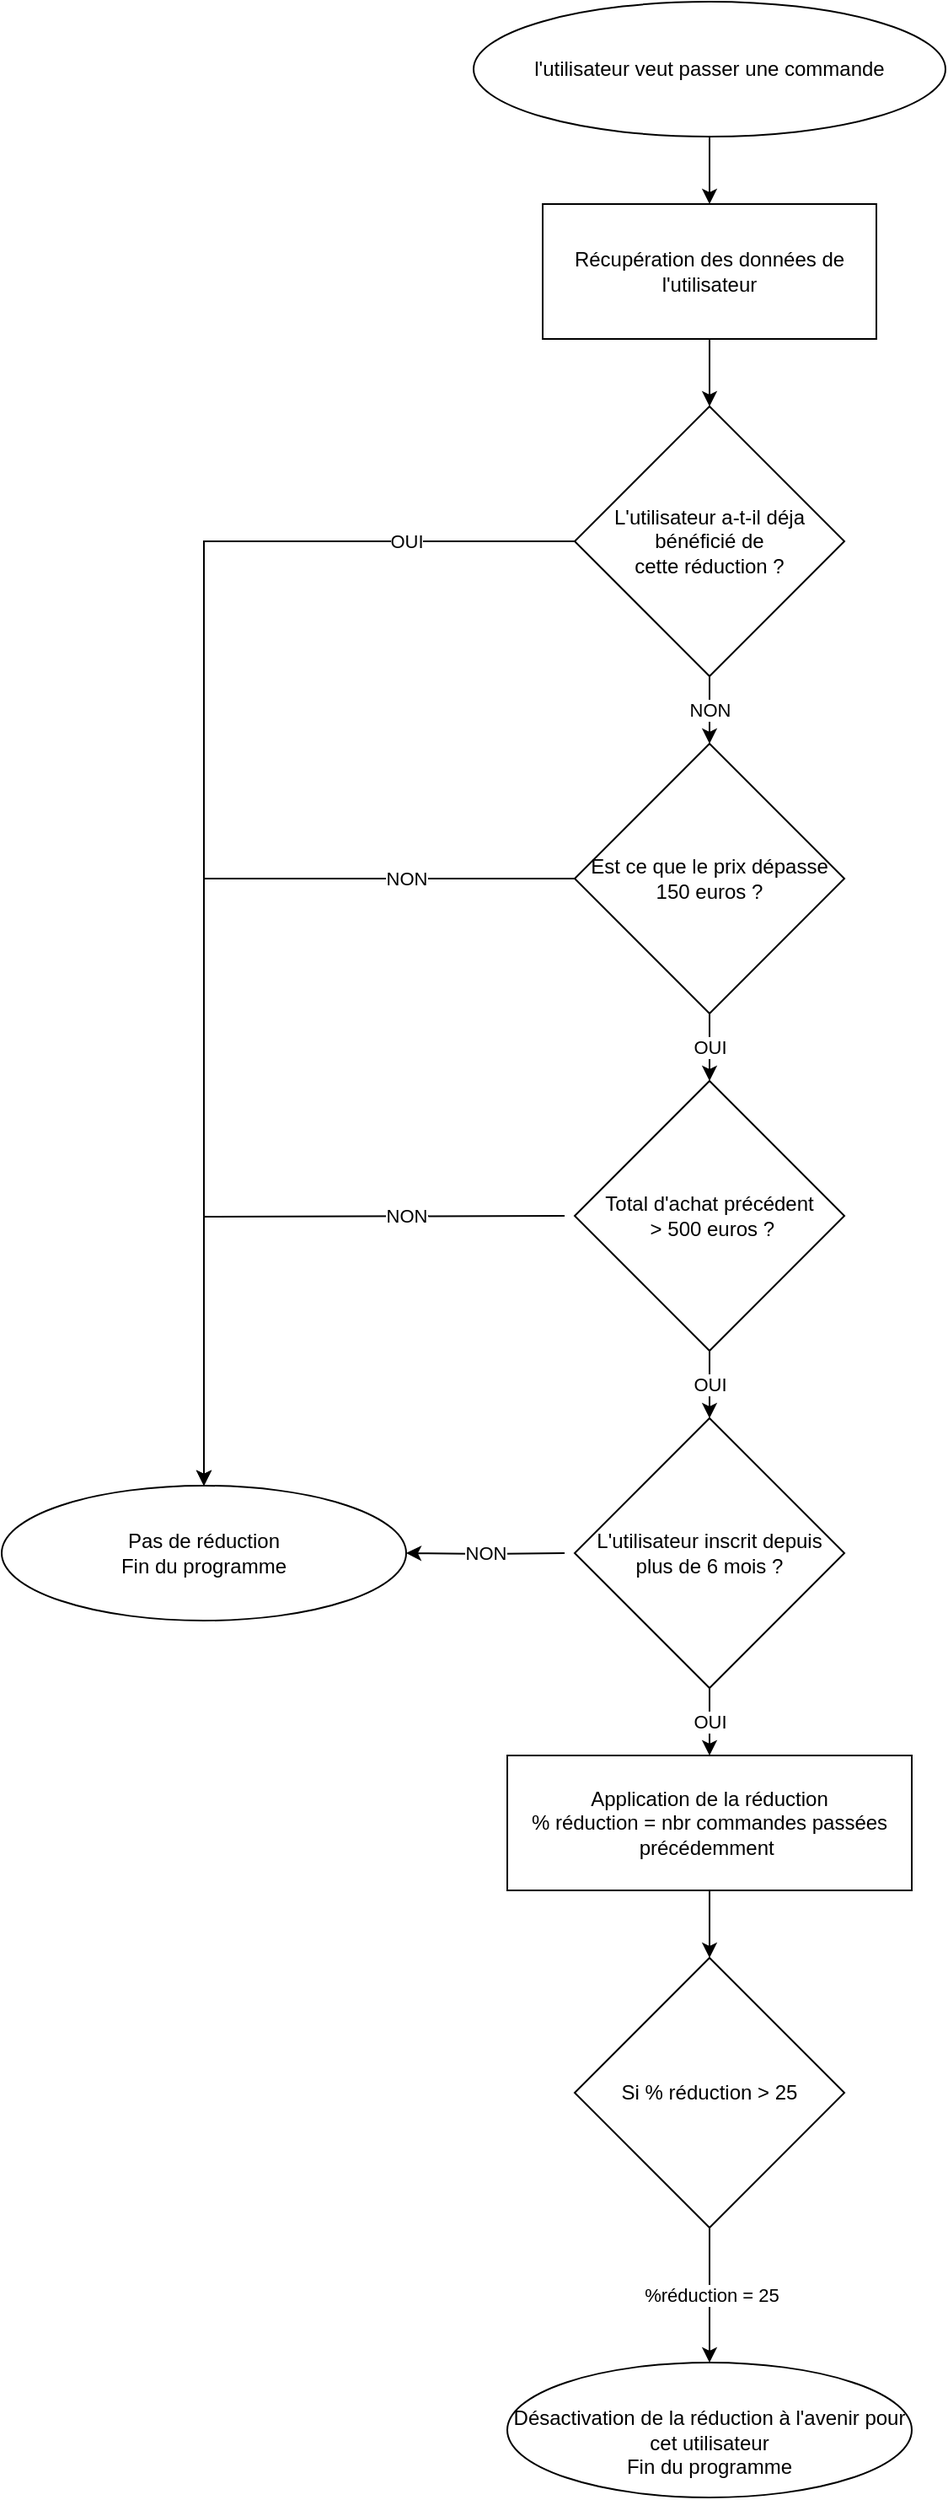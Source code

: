 <mxfile version="14.1.9" type="device"><diagram id="C5RBs43oDa-KdzZeNtuy" name="Page-1"><mxGraphModel dx="982" dy="476" grid="1" gridSize="10" guides="1" tooltips="1" connect="1" arrows="1" fold="1" page="1" pageScale="1" pageWidth="827" pageHeight="1169" math="0" shadow="0"><root><mxCell id="WIyWlLk6GJQsqaUBKTNV-0"/><mxCell id="WIyWlLk6GJQsqaUBKTNV-1" parent="WIyWlLk6GJQsqaUBKTNV-0"/><mxCell id="8D4Sm8G3Ab1SxBZyeZ7K-14" value="" style="edgeStyle=orthogonalEdgeStyle;rounded=0;orthogonalLoop=1;jettySize=auto;html=1;" edge="1" parent="WIyWlLk6GJQsqaUBKTNV-1" source="8D4Sm8G3Ab1SxBZyeZ7K-0" target="8D4Sm8G3Ab1SxBZyeZ7K-13"><mxGeometry relative="1" as="geometry"/></mxCell><mxCell id="8D4Sm8G3Ab1SxBZyeZ7K-0" value="l'utilisateur veut passer une commande" style="ellipse;whiteSpace=wrap;html=1;" vertex="1" parent="WIyWlLk6GJQsqaUBKTNV-1"><mxGeometry x="280" y="40" width="280" height="80" as="geometry"/></mxCell><mxCell id="8D4Sm8G3Ab1SxBZyeZ7K-4" value="NON" style="edgeStyle=orthogonalEdgeStyle;rounded=0;orthogonalLoop=1;jettySize=auto;html=1;entryX=0.5;entryY=0;entryDx=0;entryDy=0;" edge="1" parent="WIyWlLk6GJQsqaUBKTNV-1" source="8D4Sm8G3Ab1SxBZyeZ7K-1" target="8D4Sm8G3Ab1SxBZyeZ7K-12"><mxGeometry x="-0.655" relative="1" as="geometry"><mxPoint x="240" y="560" as="targetPoint"/><mxPoint as="offset"/></mxGeometry></mxCell><mxCell id="8D4Sm8G3Ab1SxBZyeZ7K-6" value="OUI" style="edgeStyle=orthogonalEdgeStyle;rounded=0;orthogonalLoop=1;jettySize=auto;html=1;entryX=0.5;entryY=0;entryDx=0;entryDy=0;" edge="1" parent="WIyWlLk6GJQsqaUBKTNV-1" source="8D4Sm8G3Ab1SxBZyeZ7K-1" target="8D4Sm8G3Ab1SxBZyeZ7K-5"><mxGeometry relative="1" as="geometry"/></mxCell><mxCell id="8D4Sm8G3Ab1SxBZyeZ7K-1" value="Est ce que le prix dépasse 150 euros ?" style="rhombus;whiteSpace=wrap;html=1;" vertex="1" parent="WIyWlLk6GJQsqaUBKTNV-1"><mxGeometry x="340" y="480" width="160" height="160" as="geometry"/></mxCell><mxCell id="8D4Sm8G3Ab1SxBZyeZ7K-10" value="OUI" style="edgeStyle=orthogonalEdgeStyle;rounded=0;orthogonalLoop=1;jettySize=auto;html=1;" edge="1" parent="WIyWlLk6GJQsqaUBKTNV-1" source="8D4Sm8G3Ab1SxBZyeZ7K-5" target="8D4Sm8G3Ab1SxBZyeZ7K-9"><mxGeometry relative="1" as="geometry"/></mxCell><mxCell id="8D4Sm8G3Ab1SxBZyeZ7K-5" value="Total d'achat précédent&lt;br&gt;&amp;nbsp;&amp;gt;&amp;nbsp;500 euros ?" style="rhombus;whiteSpace=wrap;html=1;" vertex="1" parent="WIyWlLk6GJQsqaUBKTNV-1"><mxGeometry x="340" y="680" width="160" height="160" as="geometry"/></mxCell><mxCell id="8D4Sm8G3Ab1SxBZyeZ7K-7" value="NON" style="edgeStyle=orthogonalEdgeStyle;rounded=0;orthogonalLoop=1;jettySize=auto;html=1;entryX=0.5;entryY=0;entryDx=0;entryDy=0;" edge="1" parent="WIyWlLk6GJQsqaUBKTNV-1" target="8D4Sm8G3Ab1SxBZyeZ7K-12"><mxGeometry x="-0.497" relative="1" as="geometry"><mxPoint x="334" y="760" as="sourcePoint"/><mxPoint x="240" y="760" as="targetPoint"/><mxPoint as="offset"/></mxGeometry></mxCell><mxCell id="8D4Sm8G3Ab1SxBZyeZ7K-27" value="OUI" style="edgeStyle=orthogonalEdgeStyle;rounded=0;orthogonalLoop=1;jettySize=auto;html=1;" edge="1" parent="WIyWlLk6GJQsqaUBKTNV-1" source="8D4Sm8G3Ab1SxBZyeZ7K-9" target="8D4Sm8G3Ab1SxBZyeZ7K-26"><mxGeometry relative="1" as="geometry"/></mxCell><mxCell id="8D4Sm8G3Ab1SxBZyeZ7K-9" value="L'utilisateur inscrit depuis plus de 6 mois ?&lt;br&gt;" style="rhombus;whiteSpace=wrap;html=1;" vertex="1" parent="WIyWlLk6GJQsqaUBKTNV-1"><mxGeometry x="340" y="880" width="160" height="160" as="geometry"/></mxCell><mxCell id="8D4Sm8G3Ab1SxBZyeZ7K-11" value="NON" style="edgeStyle=orthogonalEdgeStyle;rounded=0;orthogonalLoop=1;jettySize=auto;html=1;" edge="1" parent="WIyWlLk6GJQsqaUBKTNV-1" target="8D4Sm8G3Ab1SxBZyeZ7K-12"><mxGeometry relative="1" as="geometry"><mxPoint x="334" y="960" as="sourcePoint"/></mxGeometry></mxCell><mxCell id="8D4Sm8G3Ab1SxBZyeZ7K-12" value="Pas de réduction&lt;br&gt;Fin du programme" style="ellipse;whiteSpace=wrap;html=1;" vertex="1" parent="WIyWlLk6GJQsqaUBKTNV-1"><mxGeometry y="920" width="240" height="80" as="geometry"/></mxCell><mxCell id="8D4Sm8G3Ab1SxBZyeZ7K-18" value="" style="edgeStyle=orthogonalEdgeStyle;rounded=0;orthogonalLoop=1;jettySize=auto;html=1;" edge="1" parent="WIyWlLk6GJQsqaUBKTNV-1" source="8D4Sm8G3Ab1SxBZyeZ7K-13" target="8D4Sm8G3Ab1SxBZyeZ7K-17"><mxGeometry relative="1" as="geometry"/></mxCell><mxCell id="8D4Sm8G3Ab1SxBZyeZ7K-13" value="Récupération des données de l'utilisateur" style="whiteSpace=wrap;html=1;" vertex="1" parent="WIyWlLk6GJQsqaUBKTNV-1"><mxGeometry x="321" y="160" width="198" height="80" as="geometry"/></mxCell><mxCell id="8D4Sm8G3Ab1SxBZyeZ7K-21" value="NON" style="edgeStyle=orthogonalEdgeStyle;rounded=0;orthogonalLoop=1;jettySize=auto;html=1;exitX=0.5;exitY=1;exitDx=0;exitDy=0;entryX=0.5;entryY=0;entryDx=0;entryDy=0;" edge="1" parent="WIyWlLk6GJQsqaUBKTNV-1" source="8D4Sm8G3Ab1SxBZyeZ7K-17" target="8D4Sm8G3Ab1SxBZyeZ7K-1"><mxGeometry relative="1" as="geometry"/></mxCell><mxCell id="8D4Sm8G3Ab1SxBZyeZ7K-17" value="L'utilisateur a-t-il déja&lt;br&gt;bénéficié de&lt;br&gt;cette réduction ?" style="rhombus;whiteSpace=wrap;html=1;" vertex="1" parent="WIyWlLk6GJQsqaUBKTNV-1"><mxGeometry x="340" y="280" width="160" height="160" as="geometry"/></mxCell><mxCell id="8D4Sm8G3Ab1SxBZyeZ7K-19" value="OUI" style="edgeStyle=orthogonalEdgeStyle;rounded=0;orthogonalLoop=1;jettySize=auto;html=1;" edge="1" parent="WIyWlLk6GJQsqaUBKTNV-1" target="8D4Sm8G3Ab1SxBZyeZ7K-12"><mxGeometry x="-0.744" relative="1" as="geometry"><mxPoint x="340" y="360" as="sourcePoint"/><mxPoint x="240" y="360" as="targetPoint"/><Array as="points"><mxPoint x="120" y="360"/></Array><mxPoint as="offset"/></mxGeometry></mxCell><mxCell id="8D4Sm8G3Ab1SxBZyeZ7K-24" value="&lt;br&gt;Désactivation de la réduction à l'avenir pour cet utilisateur&lt;br&gt;Fin du programme" style="ellipse;whiteSpace=wrap;html=1;" vertex="1" parent="WIyWlLk6GJQsqaUBKTNV-1"><mxGeometry x="300" y="1440" width="240" height="80" as="geometry"/></mxCell><mxCell id="8D4Sm8G3Ab1SxBZyeZ7K-32" value="" style="edgeStyle=orthogonalEdgeStyle;rounded=0;orthogonalLoop=1;jettySize=auto;html=1;" edge="1" parent="WIyWlLk6GJQsqaUBKTNV-1" source="8D4Sm8G3Ab1SxBZyeZ7K-26" target="8D4Sm8G3Ab1SxBZyeZ7K-31"><mxGeometry relative="1" as="geometry"/></mxCell><mxCell id="8D4Sm8G3Ab1SxBZyeZ7K-26" value="Application de la réduction&lt;br&gt;% réduction = nbr commandes passées précédemment&amp;nbsp;" style="whiteSpace=wrap;html=1;" vertex="1" parent="WIyWlLk6GJQsqaUBKTNV-1"><mxGeometry x="300" y="1080" width="240" height="80" as="geometry"/></mxCell><mxCell id="8D4Sm8G3Ab1SxBZyeZ7K-34" value="%réduction = 25" style="edgeStyle=orthogonalEdgeStyle;rounded=0;orthogonalLoop=1;jettySize=auto;html=1;" edge="1" parent="WIyWlLk6GJQsqaUBKTNV-1" source="8D4Sm8G3Ab1SxBZyeZ7K-31"><mxGeometry relative="1" as="geometry"><mxPoint x="420" y="1440" as="targetPoint"/></mxGeometry></mxCell><mxCell id="8D4Sm8G3Ab1SxBZyeZ7K-31" value="Si % réduction &amp;gt; 25" style="rhombus;whiteSpace=wrap;html=1;" vertex="1" parent="WIyWlLk6GJQsqaUBKTNV-1"><mxGeometry x="340" y="1200" width="160" height="160" as="geometry"/></mxCell></root></mxGraphModel></diagram></mxfile>
